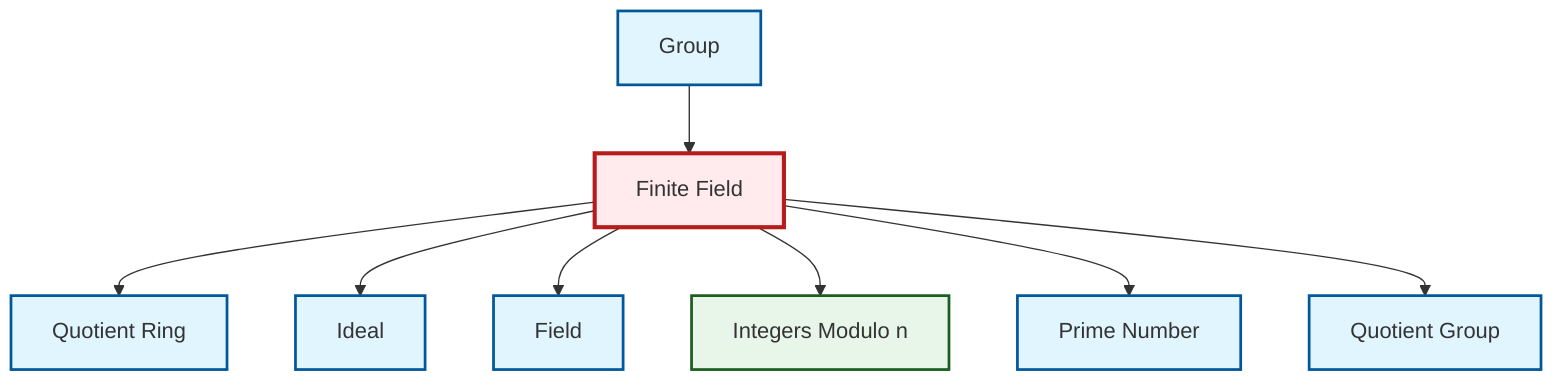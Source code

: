 graph TD
    classDef definition fill:#e1f5fe,stroke:#01579b,stroke-width:2px
    classDef theorem fill:#f3e5f5,stroke:#4a148c,stroke-width:2px
    classDef axiom fill:#fff3e0,stroke:#e65100,stroke-width:2px
    classDef example fill:#e8f5e9,stroke:#1b5e20,stroke-width:2px
    classDef current fill:#ffebee,stroke:#b71c1c,stroke-width:3px
    def-quotient-group["Quotient Group"]:::definition
    ex-quotient-integers-mod-n["Integers Modulo n"]:::example
    def-field["Field"]:::definition
    def-ideal["Ideal"]:::definition
    def-prime["Prime Number"]:::definition
    def-group["Group"]:::definition
    def-quotient-ring["Quotient Ring"]:::definition
    ex-finite-field["Finite Field"]:::example
    ex-finite-field --> def-quotient-ring
    ex-finite-field --> def-ideal
    def-group --> ex-finite-field
    ex-finite-field --> def-field
    ex-finite-field --> ex-quotient-integers-mod-n
    ex-finite-field --> def-prime
    ex-finite-field --> def-quotient-group
    class ex-finite-field current
